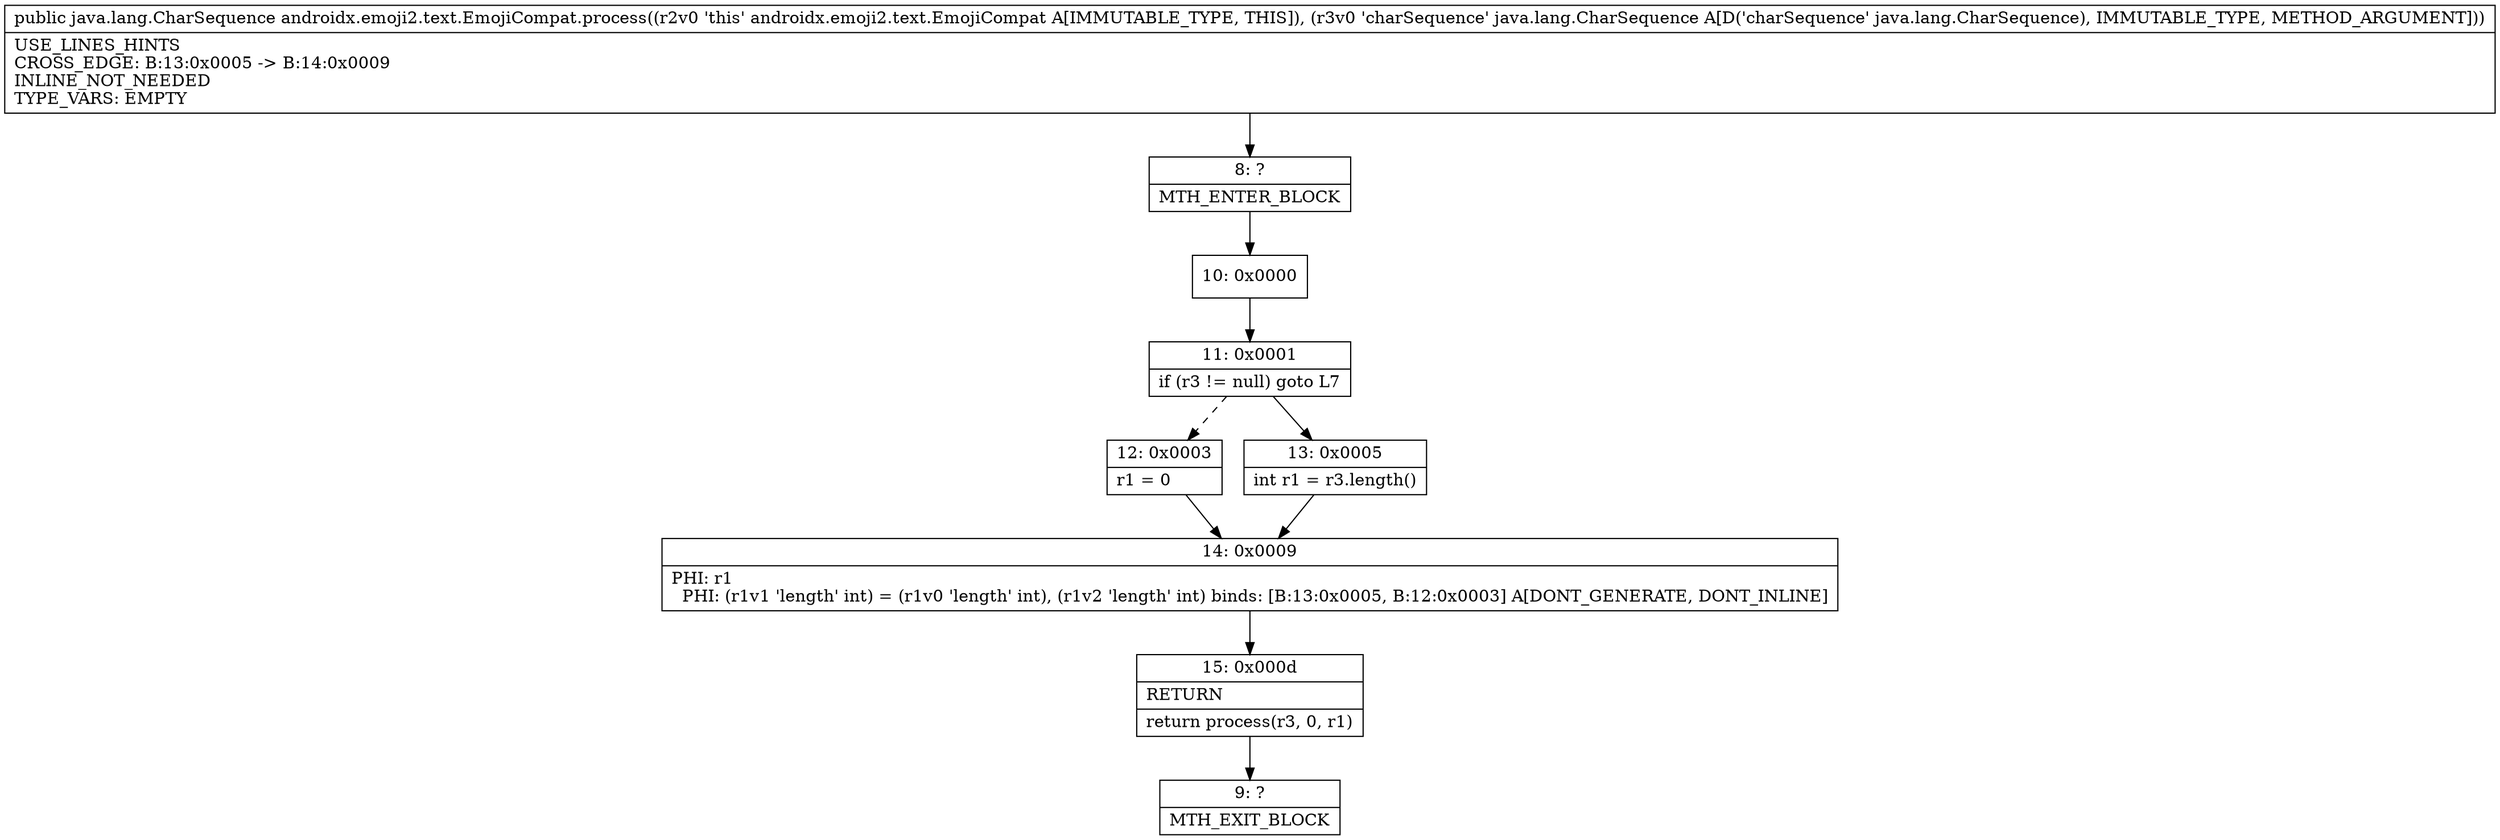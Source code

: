 digraph "CFG forandroidx.emoji2.text.EmojiCompat.process(Ljava\/lang\/CharSequence;)Ljava\/lang\/CharSequence;" {
Node_8 [shape=record,label="{8\:\ ?|MTH_ENTER_BLOCK\l}"];
Node_10 [shape=record,label="{10\:\ 0x0000}"];
Node_11 [shape=record,label="{11\:\ 0x0001|if (r3 != null) goto L7\l}"];
Node_12 [shape=record,label="{12\:\ 0x0003|r1 = 0\l}"];
Node_14 [shape=record,label="{14\:\ 0x0009|PHI: r1 \l  PHI: (r1v1 'length' int) = (r1v0 'length' int), (r1v2 'length' int) binds: [B:13:0x0005, B:12:0x0003] A[DONT_GENERATE, DONT_INLINE]\l}"];
Node_15 [shape=record,label="{15\:\ 0x000d|RETURN\l|return process(r3, 0, r1)\l}"];
Node_9 [shape=record,label="{9\:\ ?|MTH_EXIT_BLOCK\l}"];
Node_13 [shape=record,label="{13\:\ 0x0005|int r1 = r3.length()\l}"];
MethodNode[shape=record,label="{public java.lang.CharSequence androidx.emoji2.text.EmojiCompat.process((r2v0 'this' androidx.emoji2.text.EmojiCompat A[IMMUTABLE_TYPE, THIS]), (r3v0 'charSequence' java.lang.CharSequence A[D('charSequence' java.lang.CharSequence), IMMUTABLE_TYPE, METHOD_ARGUMENT]))  | USE_LINES_HINTS\lCROSS_EDGE: B:13:0x0005 \-\> B:14:0x0009\lINLINE_NOT_NEEDED\lTYPE_VARS: EMPTY\l}"];
MethodNode -> Node_8;Node_8 -> Node_10;
Node_10 -> Node_11;
Node_11 -> Node_12[style=dashed];
Node_11 -> Node_13;
Node_12 -> Node_14;
Node_14 -> Node_15;
Node_15 -> Node_9;
Node_13 -> Node_14;
}

